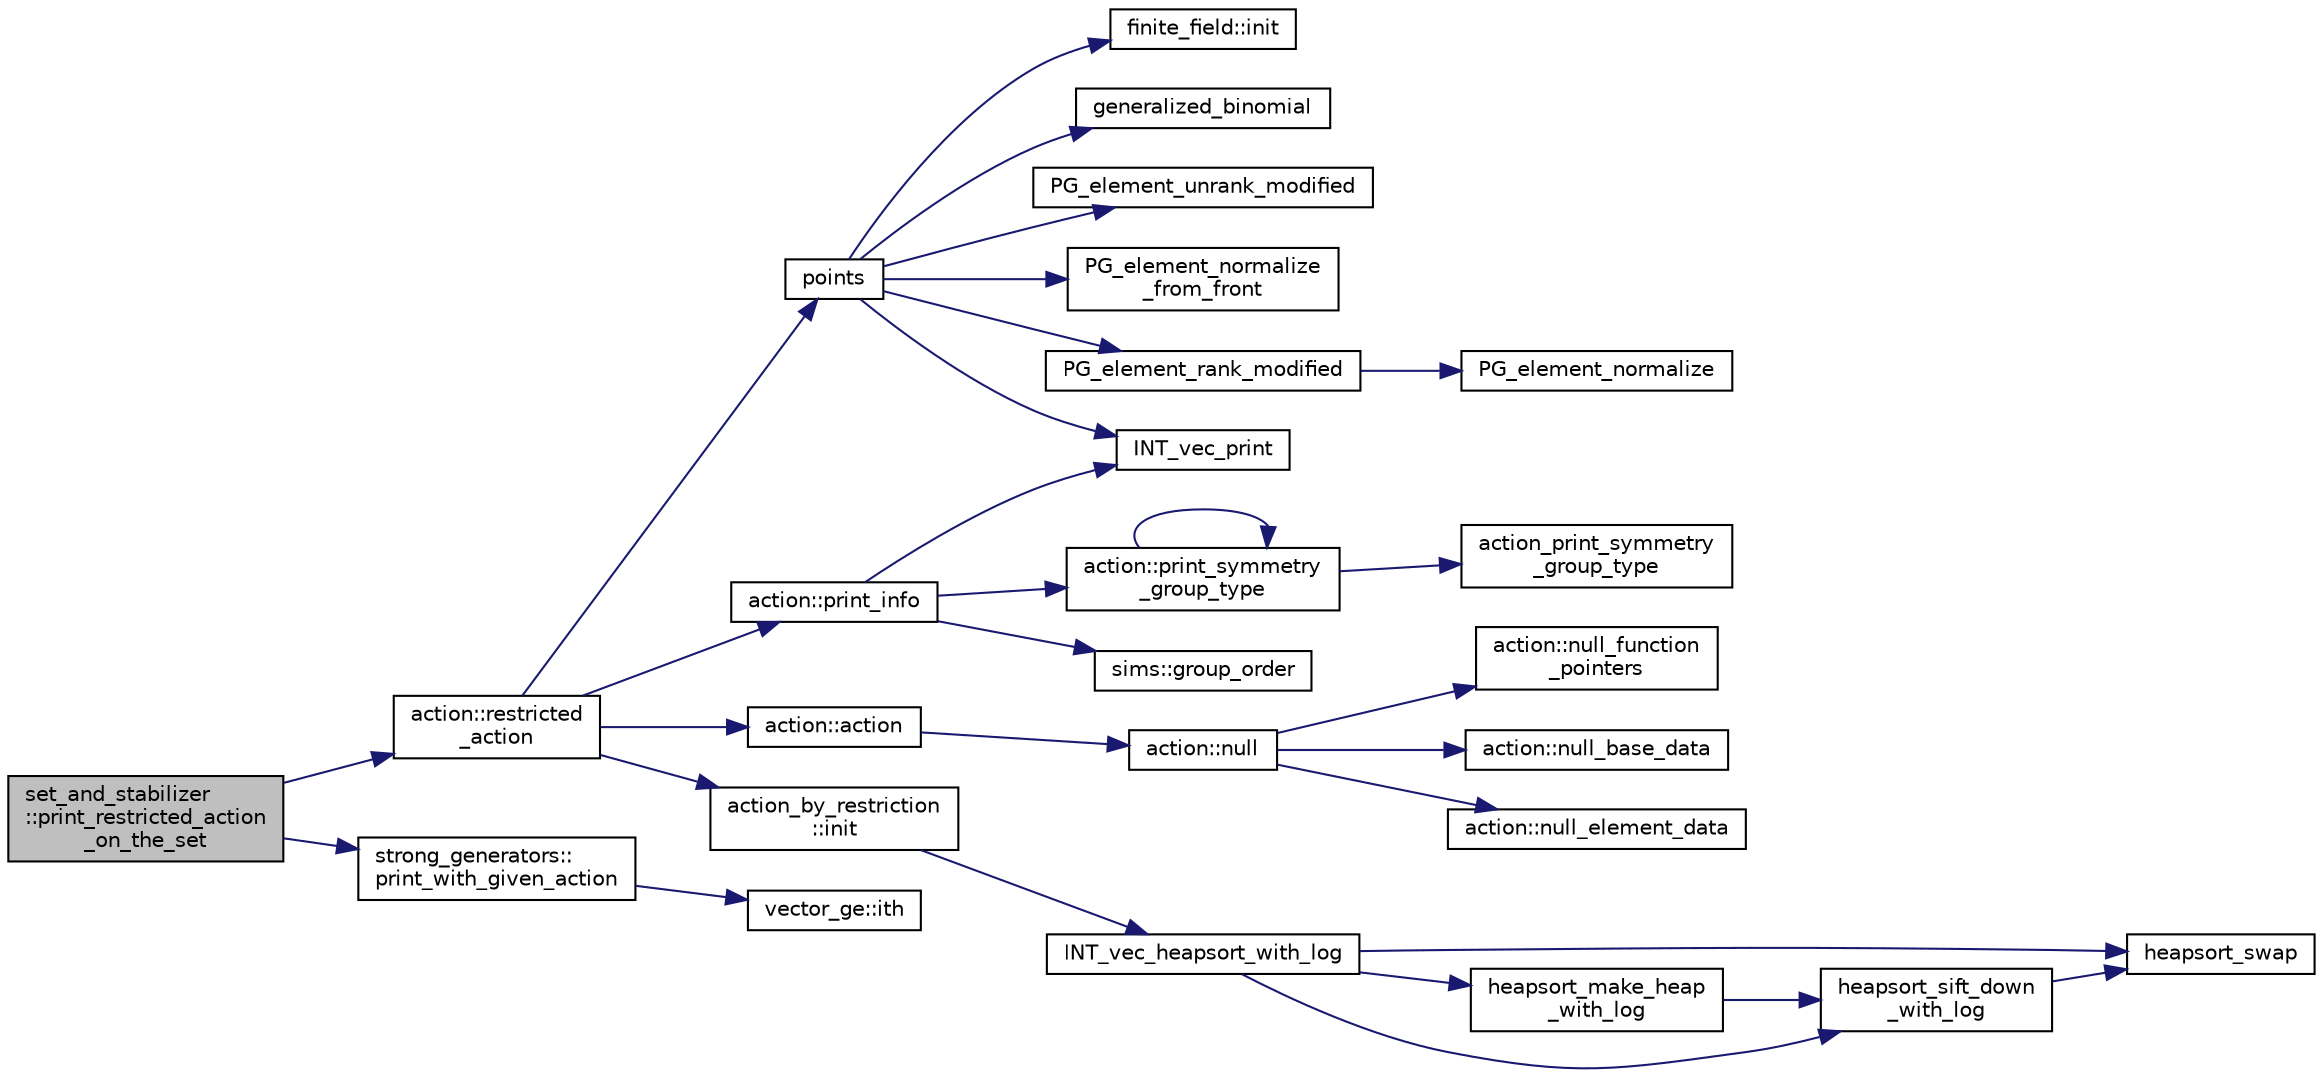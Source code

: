 digraph "set_and_stabilizer::print_restricted_action_on_the_set"
{
  edge [fontname="Helvetica",fontsize="10",labelfontname="Helvetica",labelfontsize="10"];
  node [fontname="Helvetica",fontsize="10",shape=record];
  rankdir="LR";
  Node495 [label="set_and_stabilizer\l::print_restricted_action\l_on_the_set",height=0.2,width=0.4,color="black", fillcolor="grey75", style="filled", fontcolor="black"];
  Node495 -> Node496 [color="midnightblue",fontsize="10",style="solid",fontname="Helvetica"];
  Node496 [label="action::restricted\l_action",height=0.2,width=0.4,color="black", fillcolor="white", style="filled",URL="$d2/d86/classaction.html#aa48c1a9e221977b149eb0d8826705b62"];
  Node496 -> Node497 [color="midnightblue",fontsize="10",style="solid",fontname="Helvetica"];
  Node497 [label="action::print_info",height=0.2,width=0.4,color="black", fillcolor="white", style="filled",URL="$d2/d86/classaction.html#a6f89e493e5c5a32e5c3b8963d438ce86"];
  Node497 -> Node498 [color="midnightblue",fontsize="10",style="solid",fontname="Helvetica"];
  Node498 [label="action::print_symmetry\l_group_type",height=0.2,width=0.4,color="black", fillcolor="white", style="filled",URL="$d2/d86/classaction.html#aed811766c7e64fe2c853df8b0b67aa6e"];
  Node498 -> Node499 [color="midnightblue",fontsize="10",style="solid",fontname="Helvetica"];
  Node499 [label="action_print_symmetry\l_group_type",height=0.2,width=0.4,color="black", fillcolor="white", style="filled",URL="$d5/d90/action__global_8_c.html#a03666b9440c4962148eba7905b9f843c"];
  Node498 -> Node498 [color="midnightblue",fontsize="10",style="solid",fontname="Helvetica"];
  Node497 -> Node500 [color="midnightblue",fontsize="10",style="solid",fontname="Helvetica"];
  Node500 [label="INT_vec_print",height=0.2,width=0.4,color="black", fillcolor="white", style="filled",URL="$df/dbf/sajeeb_8_c.html#a79a5901af0b47dd0d694109543c027fe"];
  Node497 -> Node501 [color="midnightblue",fontsize="10",style="solid",fontname="Helvetica"];
  Node501 [label="sims::group_order",height=0.2,width=0.4,color="black", fillcolor="white", style="filled",URL="$d9/df3/classsims.html#aa442445175656570fa35febbe790efad"];
  Node496 -> Node502 [color="midnightblue",fontsize="10",style="solid",fontname="Helvetica"];
  Node502 [label="action::action",height=0.2,width=0.4,color="black", fillcolor="white", style="filled",URL="$d2/d86/classaction.html#a108adb38ad362aeb55cf40b9de38bb16"];
  Node502 -> Node503 [color="midnightblue",fontsize="10",style="solid",fontname="Helvetica"];
  Node503 [label="action::null",height=0.2,width=0.4,color="black", fillcolor="white", style="filled",URL="$d2/d86/classaction.html#af05ce222a97a1eff5f692b9193dee125"];
  Node503 -> Node504 [color="midnightblue",fontsize="10",style="solid",fontname="Helvetica"];
  Node504 [label="action::null_base_data",height=0.2,width=0.4,color="black", fillcolor="white", style="filled",URL="$d2/d86/classaction.html#a09d62a3dd408d1c0704b380b26f72fb0"];
  Node503 -> Node505 [color="midnightblue",fontsize="10",style="solid",fontname="Helvetica"];
  Node505 [label="action::null_element_data",height=0.2,width=0.4,color="black", fillcolor="white", style="filled",URL="$d2/d86/classaction.html#a90cd98bea15f55a3c25cb9c6b68685df"];
  Node503 -> Node506 [color="midnightblue",fontsize="10",style="solid",fontname="Helvetica"];
  Node506 [label="action::null_function\l_pointers",height=0.2,width=0.4,color="black", fillcolor="white", style="filled",URL="$d2/d86/classaction.html#a1359d74a665e82a098fba5c1c1249dde"];
  Node496 -> Node507 [color="midnightblue",fontsize="10",style="solid",fontname="Helvetica"];
  Node507 [label="action_by_restriction\l::init",height=0.2,width=0.4,color="black", fillcolor="white", style="filled",URL="$d1/d7e/classaction__by__restriction.html#af98e88c513afe51527082f11aac571f8"];
  Node507 -> Node508 [color="midnightblue",fontsize="10",style="solid",fontname="Helvetica"];
  Node508 [label="INT_vec_heapsort_with_log",height=0.2,width=0.4,color="black", fillcolor="white", style="filled",URL="$d5/de2/foundations_2data__structures_2data__structures_8h.html#a9d838c341cd204ed79499960a8ed393d"];
  Node508 -> Node509 [color="midnightblue",fontsize="10",style="solid",fontname="Helvetica"];
  Node509 [label="heapsort_make_heap\l_with_log",height=0.2,width=0.4,color="black", fillcolor="white", style="filled",URL="$d4/dd7/sorting_8_c.html#a100d0747647500480fe5dc76ff98cee5"];
  Node509 -> Node510 [color="midnightblue",fontsize="10",style="solid",fontname="Helvetica"];
  Node510 [label="heapsort_sift_down\l_with_log",height=0.2,width=0.4,color="black", fillcolor="white", style="filled",URL="$d4/dd7/sorting_8_c.html#ac7af225fae479a93d6957f79734ba2a6"];
  Node510 -> Node511 [color="midnightblue",fontsize="10",style="solid",fontname="Helvetica"];
  Node511 [label="heapsort_swap",height=0.2,width=0.4,color="black", fillcolor="white", style="filled",URL="$d4/dd7/sorting_8_c.html#a8f048362e6065297b19b6975bcbbfcc6"];
  Node508 -> Node511 [color="midnightblue",fontsize="10",style="solid",fontname="Helvetica"];
  Node508 -> Node510 [color="midnightblue",fontsize="10",style="solid",fontname="Helvetica"];
  Node496 -> Node512 [color="midnightblue",fontsize="10",style="solid",fontname="Helvetica"];
  Node512 [label="points",height=0.2,width=0.4,color="black", fillcolor="white", style="filled",URL="$d7/d83/points_8_c.html#a8a498513b4415e1a4628a70fb6b26817"];
  Node512 -> Node513 [color="midnightblue",fontsize="10",style="solid",fontname="Helvetica"];
  Node513 [label="finite_field::init",height=0.2,width=0.4,color="black", fillcolor="white", style="filled",URL="$df/d5a/classfinite__field.html#a13e75e8165b27464935b50368ee8313c"];
  Node512 -> Node514 [color="midnightblue",fontsize="10",style="solid",fontname="Helvetica"];
  Node514 [label="generalized_binomial",height=0.2,width=0.4,color="black", fillcolor="white", style="filled",URL="$d2/d7c/combinatorics_8_c.html#a24762dc22e45175d18ec1ec1d2556ae8"];
  Node512 -> Node515 [color="midnightblue",fontsize="10",style="solid",fontname="Helvetica"];
  Node515 [label="PG_element_unrank_modified",height=0.2,width=0.4,color="black", fillcolor="white", style="filled",URL="$d4/d67/geometry_8h.html#a83ae9b605d496f6a90345303f6efae64"];
  Node512 -> Node500 [color="midnightblue",fontsize="10",style="solid",fontname="Helvetica"];
  Node512 -> Node516 [color="midnightblue",fontsize="10",style="solid",fontname="Helvetica"];
  Node516 [label="PG_element_normalize\l_from_front",height=0.2,width=0.4,color="black", fillcolor="white", style="filled",URL="$d4/d67/geometry_8h.html#af675caf5f9975573455c8d93cb56bf95"];
  Node512 -> Node517 [color="midnightblue",fontsize="10",style="solid",fontname="Helvetica"];
  Node517 [label="PG_element_rank_modified",height=0.2,width=0.4,color="black", fillcolor="white", style="filled",URL="$d4/d67/geometry_8h.html#a9cd1a8bf5b88a038e33862f6c2c3dd36"];
  Node517 -> Node518 [color="midnightblue",fontsize="10",style="solid",fontname="Helvetica"];
  Node518 [label="PG_element_normalize",height=0.2,width=0.4,color="black", fillcolor="white", style="filled",URL="$df/de4/projective_8_c.html#a5a4c3c1158bad6bab0d786c616bd0996"];
  Node495 -> Node519 [color="midnightblue",fontsize="10",style="solid",fontname="Helvetica"];
  Node519 [label="strong_generators::\lprint_with_given_action",height=0.2,width=0.4,color="black", fillcolor="white", style="filled",URL="$dc/d09/classstrong__generators.html#a6f470676cb12740c515471ed98e7f0de"];
  Node519 -> Node520 [color="midnightblue",fontsize="10",style="solid",fontname="Helvetica"];
  Node520 [label="vector_ge::ith",height=0.2,width=0.4,color="black", fillcolor="white", style="filled",URL="$d4/d6e/classvector__ge.html#a1ff002e8b746a9beb119d57dcd4a15ff"];
}
